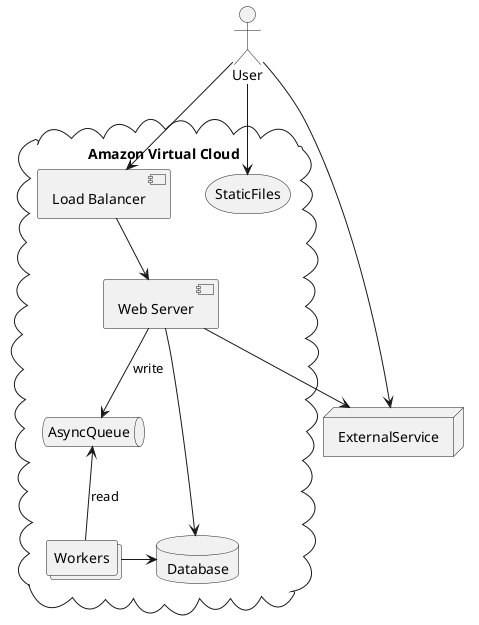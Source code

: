 @startuml

cloud "Amazon Virtual Cloud" as VPC {
    component "Load Balancer" as LB
    component "Web Server" as WS
    LB --> WS

    database Database
    WS --> Database

    queue AsyncQueue
    WS --> AsyncQueue: write

    collections Workers
    Workers -up-> AsyncQueue: read
    Workers -right-> Database

    storage StaticFiles
}

actor User
User --> LB
User --> StaticFiles

node ExternalService
WS --> ExternalService
User --> ExternalService

@enduml
